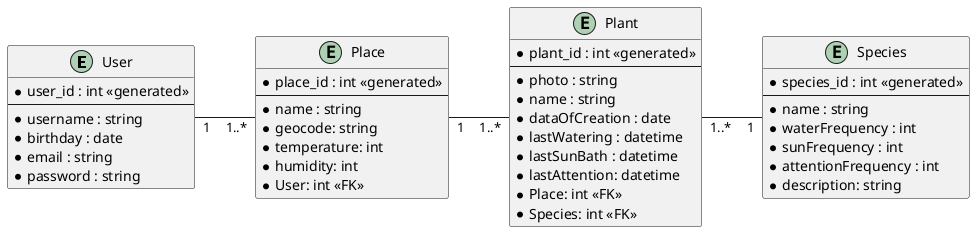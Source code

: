 @startuml der
left to right direction

entity User {
  * user_id : int <<generated>>
  --
  * username : string
  * birthday : date
  * email : string
  * password : string
  }

entity Place{
    * place_id : int <<generated>>
    --
    * name : string
    * geocode: string
    * temperature: int
    * humidity: int
    * User: int <<FK>>
    }

entity Plant{
    * plant_id : int <<generated>>
    --
    * photo : string
    * name : string
    * dataOfCreation : date
    * lastWatering : datetime
    * lastSunBath : datetime
    * lastAttention: datetime
    * Place: int <<FK>>
    * Species: int <<FK>>
    }

entity Species{
    * species_id : int <<generated>>
    --
    * name : string
    * waterFrequency : int
    * sunFrequency : int
    * attentionFrequency : int
    * description: string
    }

User "1" -- "1..*" Place
Place "1" -- "1..*" Plant
Plant "1..*" -- "1" Species